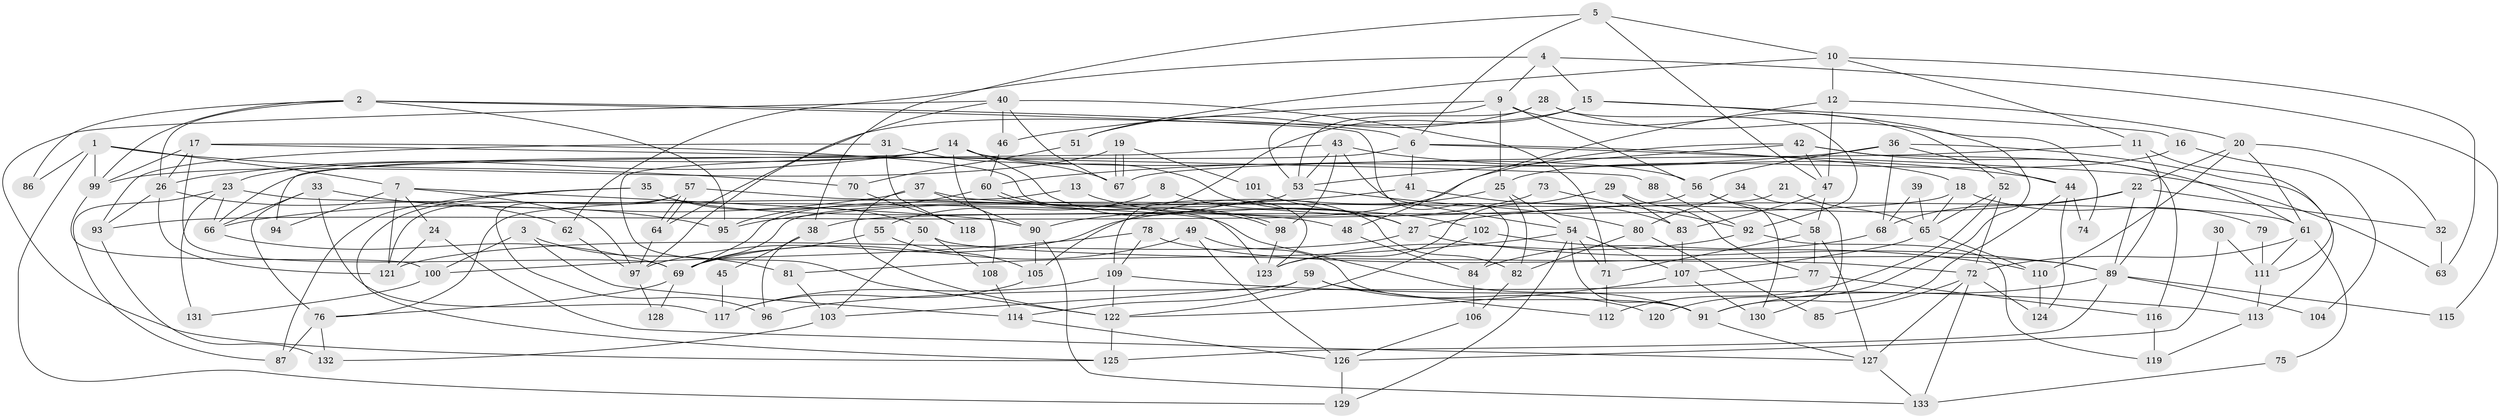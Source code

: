 // Generated by graph-tools (version 1.1) at 2025/14/03/09/25 04:14:59]
// undirected, 133 vertices, 266 edges
graph export_dot {
graph [start="1"]
  node [color=gray90,style=filled];
  1;
  2;
  3;
  4;
  5;
  6;
  7;
  8;
  9;
  10;
  11;
  12;
  13;
  14;
  15;
  16;
  17;
  18;
  19;
  20;
  21;
  22;
  23;
  24;
  25;
  26;
  27;
  28;
  29;
  30;
  31;
  32;
  33;
  34;
  35;
  36;
  37;
  38;
  39;
  40;
  41;
  42;
  43;
  44;
  45;
  46;
  47;
  48;
  49;
  50;
  51;
  52;
  53;
  54;
  55;
  56;
  57;
  58;
  59;
  60;
  61;
  62;
  63;
  64;
  65;
  66;
  67;
  68;
  69;
  70;
  71;
  72;
  73;
  74;
  75;
  76;
  77;
  78;
  79;
  80;
  81;
  82;
  83;
  84;
  85;
  86;
  87;
  88;
  89;
  90;
  91;
  92;
  93;
  94;
  95;
  96;
  97;
  98;
  99;
  100;
  101;
  102;
  103;
  104;
  105;
  106;
  107;
  108;
  109;
  110;
  111;
  112;
  113;
  114;
  115;
  116;
  117;
  118;
  119;
  120;
  121;
  122;
  123;
  124;
  125;
  126;
  127;
  128;
  129;
  130;
  131;
  132;
  133;
  1 -- 99;
  1 -- 7;
  1 -- 70;
  1 -- 86;
  1 -- 129;
  2 -- 6;
  2 -- 26;
  2 -- 84;
  2 -- 86;
  2 -- 95;
  2 -- 99;
  3 -- 81;
  3 -- 114;
  3 -- 100;
  4 -- 15;
  4 -- 9;
  4 -- 62;
  4 -- 115;
  5 -- 10;
  5 -- 6;
  5 -- 38;
  5 -- 47;
  6 -- 41;
  6 -- 63;
  6 -- 18;
  6 -- 66;
  7 -- 90;
  7 -- 121;
  7 -- 24;
  7 -- 94;
  7 -- 97;
  8 -- 55;
  8 -- 27;
  9 -- 46;
  9 -- 56;
  9 -- 25;
  9 -- 52;
  9 -- 53;
  10 -- 12;
  10 -- 11;
  10 -- 51;
  10 -- 63;
  11 -- 67;
  11 -- 89;
  11 -- 111;
  12 -- 20;
  12 -- 47;
  12 -- 48;
  13 -- 27;
  13 -- 76;
  14 -- 56;
  14 -- 23;
  14 -- 26;
  14 -- 27;
  14 -- 82;
  14 -- 94;
  14 -- 108;
  15 -- 109;
  15 -- 64;
  15 -- 16;
  15 -- 120;
  16 -- 25;
  16 -- 104;
  17 -- 26;
  17 -- 69;
  17 -- 88;
  17 -- 99;
  17 -- 123;
  18 -- 65;
  18 -- 38;
  18 -- 79;
  19 -- 67;
  19 -- 67;
  19 -- 99;
  19 -- 101;
  20 -- 61;
  20 -- 110;
  20 -- 22;
  20 -- 32;
  21 -- 65;
  21 -- 69;
  22 -- 89;
  22 -- 27;
  22 -- 32;
  22 -- 68;
  23 -- 91;
  23 -- 87;
  23 -- 66;
  23 -- 131;
  24 -- 121;
  24 -- 127;
  25 -- 54;
  25 -- 82;
  25 -- 105;
  26 -- 121;
  26 -- 62;
  26 -- 93;
  27 -- 89;
  27 -- 121;
  28 -- 92;
  28 -- 53;
  28 -- 51;
  28 -- 74;
  29 -- 83;
  29 -- 123;
  29 -- 77;
  30 -- 111;
  30 -- 126;
  31 -- 67;
  31 -- 93;
  31 -- 118;
  32 -- 63;
  33 -- 66;
  33 -- 95;
  33 -- 76;
  33 -- 117;
  34 -- 130;
  34 -- 80;
  35 -- 48;
  35 -- 50;
  35 -- 87;
  35 -- 125;
  36 -- 113;
  36 -- 68;
  36 -- 44;
  36 -- 56;
  36 -- 60;
  37 -- 66;
  37 -- 90;
  37 -- 61;
  37 -- 122;
  38 -- 45;
  38 -- 96;
  39 -- 65;
  39 -- 68;
  40 -- 97;
  40 -- 125;
  40 -- 46;
  40 -- 67;
  40 -- 71;
  41 -- 95;
  41 -- 83;
  42 -- 53;
  42 -- 47;
  42 -- 61;
  42 -- 90;
  42 -- 116;
  43 -- 122;
  43 -- 44;
  43 -- 53;
  43 -- 54;
  43 -- 98;
  44 -- 91;
  44 -- 74;
  44 -- 124;
  45 -- 117;
  46 -- 60;
  47 -- 58;
  47 -- 83;
  48 -- 84;
  49 -- 91;
  49 -- 69;
  49 -- 126;
  50 -- 108;
  50 -- 72;
  50 -- 103;
  51 -- 70;
  52 -- 72;
  52 -- 65;
  52 -- 112;
  53 -- 69;
  53 -- 80;
  54 -- 91;
  54 -- 71;
  54 -- 81;
  54 -- 107;
  54 -- 129;
  55 -- 69;
  55 -- 105;
  56 -- 58;
  56 -- 93;
  56 -- 130;
  57 -- 64;
  57 -- 64;
  57 -- 123;
  57 -- 96;
  57 -- 121;
  58 -- 71;
  58 -- 77;
  58 -- 127;
  59 -- 112;
  59 -- 103;
  59 -- 114;
  59 -- 120;
  60 -- 98;
  60 -- 98;
  60 -- 95;
  61 -- 72;
  61 -- 75;
  61 -- 111;
  62 -- 97;
  64 -- 97;
  65 -- 107;
  65 -- 110;
  66 -- 69;
  68 -- 84;
  69 -- 76;
  69 -- 128;
  70 -- 118;
  71 -- 112;
  72 -- 127;
  72 -- 85;
  72 -- 124;
  72 -- 133;
  73 -- 97;
  73 -- 92;
  75 -- 133;
  76 -- 87;
  76 -- 132;
  77 -- 96;
  77 -- 116;
  78 -- 100;
  78 -- 109;
  78 -- 89;
  79 -- 111;
  80 -- 82;
  80 -- 85;
  81 -- 103;
  82 -- 106;
  83 -- 107;
  84 -- 106;
  88 -- 92;
  89 -- 91;
  89 -- 104;
  89 -- 115;
  89 -- 125;
  90 -- 133;
  90 -- 105;
  91 -- 127;
  92 -- 123;
  92 -- 119;
  93 -- 132;
  97 -- 128;
  98 -- 123;
  99 -- 100;
  100 -- 131;
  101 -- 102;
  102 -- 110;
  102 -- 122;
  103 -- 132;
  105 -- 117;
  106 -- 126;
  107 -- 122;
  107 -- 130;
  108 -- 114;
  109 -- 122;
  109 -- 117;
  109 -- 113;
  110 -- 124;
  111 -- 113;
  113 -- 119;
  114 -- 126;
  116 -- 119;
  122 -- 125;
  126 -- 129;
  127 -- 133;
}
